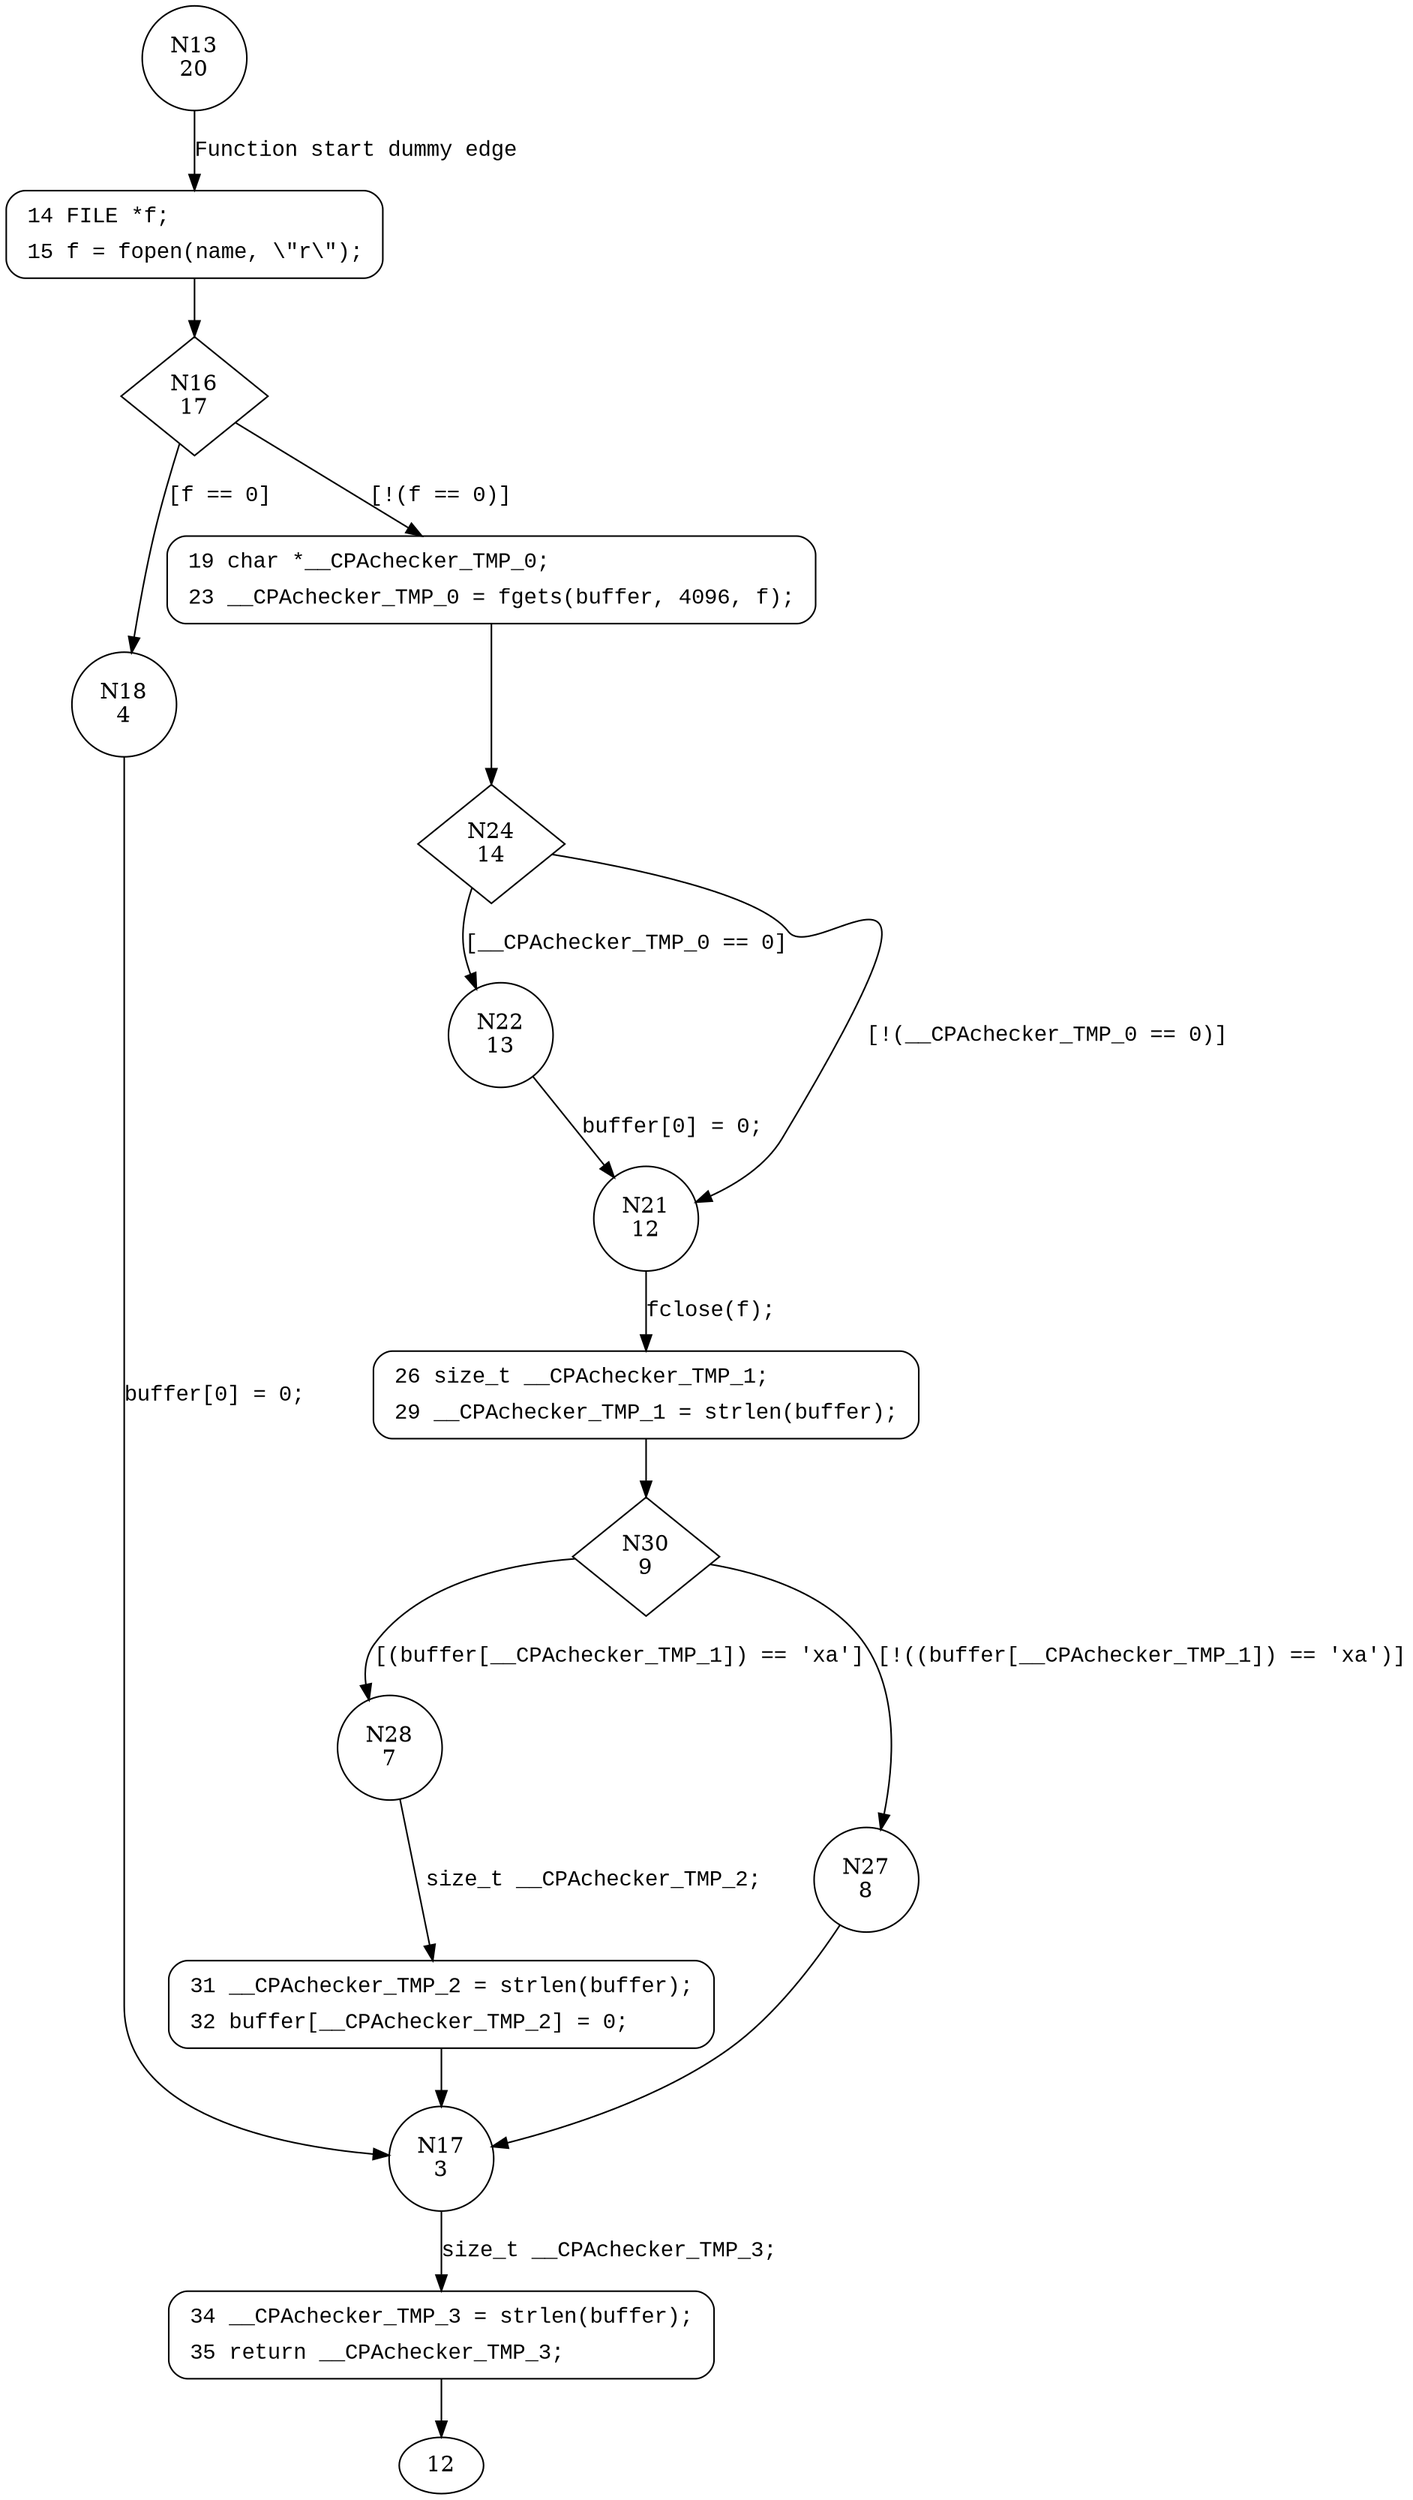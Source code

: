 digraph read_obj {
13 [shape="circle" label="N13\n20"]
14 [shape="circle" label="N14\n19"]
16 [shape="diamond" label="N16\n17"]
18 [shape="circle" label="N18\n4"]
19 [shape="circle" label="N19\n16"]
24 [shape="diamond" label="N24\n14"]
22 [shape="circle" label="N22\n13"]
21 [shape="circle" label="N21\n12"]
26 [shape="circle" label="N26\n11"]
30 [shape="diamond" label="N30\n9"]
28 [shape="circle" label="N28\n7"]
27 [shape="circle" label="N27\n8"]
17 [shape="circle" label="N17\n3"]
34 [shape="circle" label="N34\n2"]
31 [shape="circle" label="N31\n6"]
14 [style="filled,bold" penwidth="1" fillcolor="white" fontname="Courier New" shape="Mrecord" label=<<table border="0" cellborder="0" cellpadding="3" bgcolor="white"><tr><td align="right">14</td><td align="left">FILE *f;</td></tr><tr><td align="right">15</td><td align="left">f = fopen(name, \"r\");</td></tr></table>>]
14 -> 16[label=""]
19 [style="filled,bold" penwidth="1" fillcolor="white" fontname="Courier New" shape="Mrecord" label=<<table border="0" cellborder="0" cellpadding="3" bgcolor="white"><tr><td align="right">19</td><td align="left">char *__CPAchecker_TMP_0;</td></tr><tr><td align="right">23</td><td align="left">__CPAchecker_TMP_0 = fgets(buffer, 4096, f);</td></tr></table>>]
19 -> 24[label=""]
26 [style="filled,bold" penwidth="1" fillcolor="white" fontname="Courier New" shape="Mrecord" label=<<table border="0" cellborder="0" cellpadding="3" bgcolor="white"><tr><td align="right">26</td><td align="left">size_t __CPAchecker_TMP_1;</td></tr><tr><td align="right">29</td><td align="left">__CPAchecker_TMP_1 = strlen(buffer);</td></tr></table>>]
26 -> 30[label=""]
34 [style="filled,bold" penwidth="1" fillcolor="white" fontname="Courier New" shape="Mrecord" label=<<table border="0" cellborder="0" cellpadding="3" bgcolor="white"><tr><td align="right">34</td><td align="left">__CPAchecker_TMP_3 = strlen(buffer);</td></tr><tr><td align="right">35</td><td align="left">return __CPAchecker_TMP_3;</td></tr></table>>]
34 -> 12[label=""]
31 [style="filled,bold" penwidth="1" fillcolor="white" fontname="Courier New" shape="Mrecord" label=<<table border="0" cellborder="0" cellpadding="3" bgcolor="white"><tr><td align="right">31</td><td align="left">__CPAchecker_TMP_2 = strlen(buffer);</td></tr><tr><td align="right">32</td><td align="left">buffer[__CPAchecker_TMP_2] = 0; </td></tr></table>>]
31 -> 17[label=""]
13 -> 14 [label="Function start dummy edge" fontname="Courier New"]
16 -> 18 [label="[f == 0]" fontname="Courier New"]
16 -> 19 [label="[!(f == 0)]" fontname="Courier New"]
24 -> 22 [label="[__CPAchecker_TMP_0 == 0]" fontname="Courier New"]
24 -> 21 [label="[!(__CPAchecker_TMP_0 == 0)]" fontname="Courier New"]
21 -> 26 [label="fclose(f);" fontname="Courier New"]
30 -> 28 [label="[(buffer[__CPAchecker_TMP_1]) == '\xa']" fontname="Courier New"]
30 -> 27 [label="[!((buffer[__CPAchecker_TMP_1]) == '\xa')]" fontname="Courier New"]
17 -> 34 [label="size_t __CPAchecker_TMP_3;" fontname="Courier New"]
28 -> 31 [label="size_t __CPAchecker_TMP_2;" fontname="Courier New"]
22 -> 21 [label="buffer[0] = 0; " fontname="Courier New"]
27 -> 17 [label="" fontname="Courier New"]
18 -> 17 [label="buffer[0] = 0; " fontname="Courier New"]
}